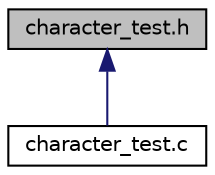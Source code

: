 digraph "character_test.h"
{
 // LATEX_PDF_SIZE
  edge [fontname="Helvetica",fontsize="10",labelfontname="Helvetica",labelfontsize="10"];
  node [fontname="Helvetica",fontsize="10",shape=record];
  Node1 [label="character_test.h",height=0.2,width=0.4,color="black", fillcolor="grey75", style="filled", fontcolor="black",tooltip="It declares the tests for the character module."];
  Node1 -> Node2 [dir="back",color="midnightblue",fontsize="10",style="solid",fontname="Helvetica"];
  Node2 [label="character_test.c",height=0.2,width=0.4,color="black", fillcolor="white", style="filled",URL="$character__test_8c.html",tooltip="It tests the character module."];
}
